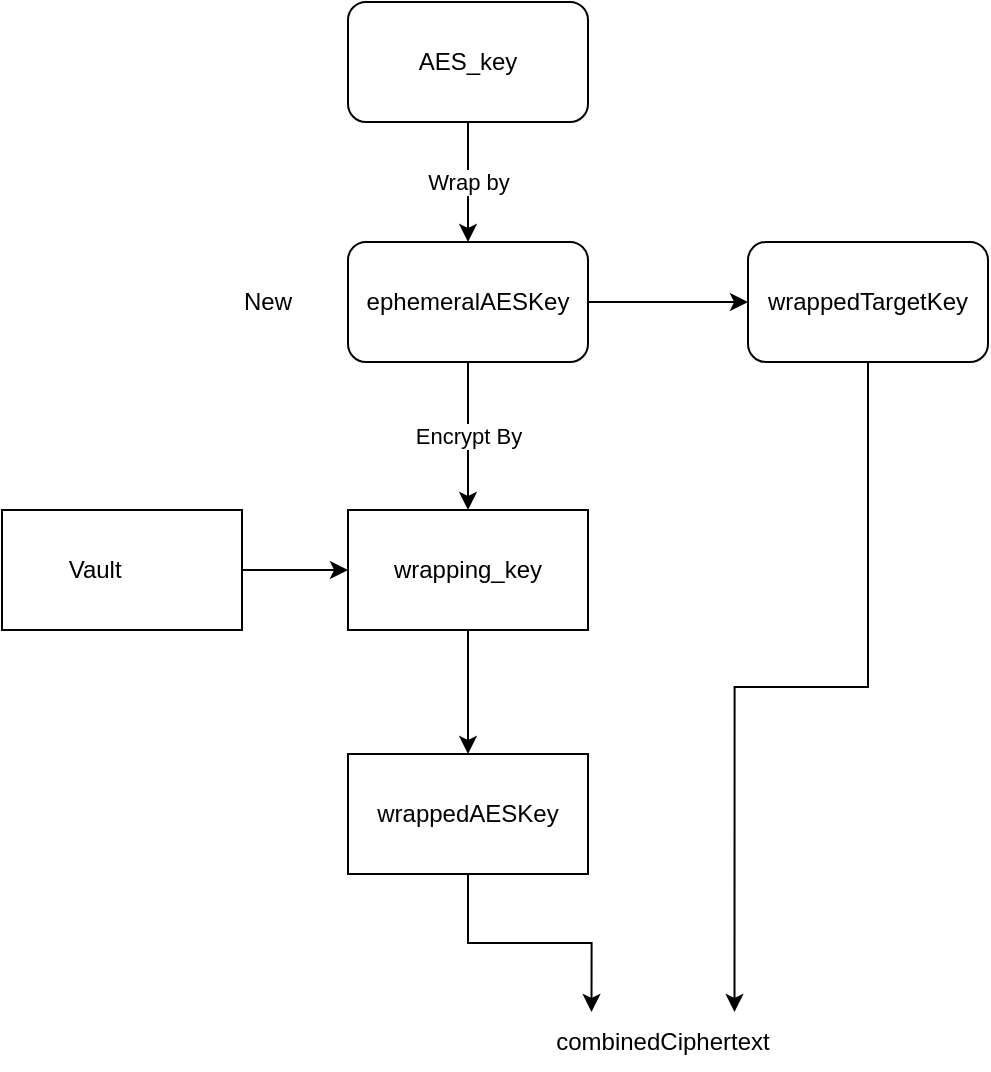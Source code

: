 <mxfile version="24.1.0" type="github">
  <diagram name="Page-1" id="4pufBpFtqtPMvBEhd-HC">
    <mxGraphModel dx="1439" dy="876" grid="0" gridSize="10" guides="1" tooltips="1" connect="1" arrows="1" fold="1" page="1" pageScale="1" pageWidth="827" pageHeight="1169" math="0" shadow="0">
      <root>
        <mxCell id="0" />
        <mxCell id="1" parent="0" />
        <mxCell id="ytylKyy3cPHJ3CnxMz0A-3" value="" style="edgeStyle=orthogonalEdgeStyle;rounded=0;orthogonalLoop=1;jettySize=auto;html=1;" parent="1" source="ytylKyy3cPHJ3CnxMz0A-1" target="ytylKyy3cPHJ3CnxMz0A-2" edge="1">
          <mxGeometry relative="1" as="geometry" />
        </mxCell>
        <mxCell id="ytylKyy3cPHJ3CnxMz0A-1" value="Vault&lt;span style=&quot;white-space: pre;&quot;&gt;&#x9;&lt;/span&gt;" style="rounded=0;whiteSpace=wrap;html=1;" parent="1" vertex="1">
          <mxGeometry x="83" y="287" width="120" height="60" as="geometry" />
        </mxCell>
        <mxCell id="dMwAxJ3DMtl_cKlDIbdC-7" value="" style="edgeStyle=orthogonalEdgeStyle;rounded=0;orthogonalLoop=1;jettySize=auto;html=1;" edge="1" parent="1" source="ytylKyy3cPHJ3CnxMz0A-2" target="dMwAxJ3DMtl_cKlDIbdC-6">
          <mxGeometry relative="1" as="geometry" />
        </mxCell>
        <mxCell id="ytylKyy3cPHJ3CnxMz0A-2" value="wrapping_key" style="rounded=0;whiteSpace=wrap;html=1;" parent="1" vertex="1">
          <mxGeometry x="256" y="287" width="120" height="60" as="geometry" />
        </mxCell>
        <mxCell id="dMwAxJ3DMtl_cKlDIbdC-1" value="Wrap by" style="edgeStyle=orthogonalEdgeStyle;rounded=0;orthogonalLoop=1;jettySize=auto;html=1;exitX=0.5;exitY=1;exitDx=0;exitDy=0;" edge="1" parent="1" source="ytylKyy3cPHJ3CnxMz0A-4" target="ytylKyy3cPHJ3CnxMz0A-5">
          <mxGeometry relative="1" as="geometry" />
        </mxCell>
        <mxCell id="ytylKyy3cPHJ3CnxMz0A-4" value="AES_key" style="rounded=1;whiteSpace=wrap;html=1;" parent="1" vertex="1">
          <mxGeometry x="256" y="33" width="120" height="60" as="geometry" />
        </mxCell>
        <mxCell id="dMwAxJ3DMtl_cKlDIbdC-4" value="" style="edgeStyle=orthogonalEdgeStyle;rounded=0;orthogonalLoop=1;jettySize=auto;html=1;" edge="1" parent="1" source="ytylKyy3cPHJ3CnxMz0A-5" target="dMwAxJ3DMtl_cKlDIbdC-3">
          <mxGeometry relative="1" as="geometry" />
        </mxCell>
        <mxCell id="dMwAxJ3DMtl_cKlDIbdC-5" value="Encrypt By" style="edgeStyle=orthogonalEdgeStyle;rounded=0;orthogonalLoop=1;jettySize=auto;html=1;exitX=0.5;exitY=1;exitDx=0;exitDy=0;" edge="1" parent="1" source="ytylKyy3cPHJ3CnxMz0A-5" target="ytylKyy3cPHJ3CnxMz0A-2">
          <mxGeometry relative="1" as="geometry" />
        </mxCell>
        <mxCell id="ytylKyy3cPHJ3CnxMz0A-5" value="ephemeralAESKey" style="rounded=1;whiteSpace=wrap;html=1;" parent="1" vertex="1">
          <mxGeometry x="256" y="153" width="120" height="60" as="geometry" />
        </mxCell>
        <mxCell id="dMwAxJ3DMtl_cKlDIbdC-11" style="edgeStyle=orthogonalEdgeStyle;rounded=0;orthogonalLoop=1;jettySize=auto;html=1;exitX=0.5;exitY=1;exitDx=0;exitDy=0;entryX=0.75;entryY=0;entryDx=0;entryDy=0;" edge="1" parent="1" source="dMwAxJ3DMtl_cKlDIbdC-3" target="dMwAxJ3DMtl_cKlDIbdC-9">
          <mxGeometry relative="1" as="geometry" />
        </mxCell>
        <mxCell id="dMwAxJ3DMtl_cKlDIbdC-3" value="wrappedTargetKey" style="rounded=1;whiteSpace=wrap;html=1;" vertex="1" parent="1">
          <mxGeometry x="456" y="153" width="120" height="60" as="geometry" />
        </mxCell>
        <mxCell id="dMwAxJ3DMtl_cKlDIbdC-10" style="edgeStyle=orthogonalEdgeStyle;rounded=0;orthogonalLoop=1;jettySize=auto;html=1;exitX=0.5;exitY=1;exitDx=0;exitDy=0;entryX=0.25;entryY=0;entryDx=0;entryDy=0;" edge="1" parent="1" source="dMwAxJ3DMtl_cKlDIbdC-6" target="dMwAxJ3DMtl_cKlDIbdC-9">
          <mxGeometry relative="1" as="geometry" />
        </mxCell>
        <mxCell id="dMwAxJ3DMtl_cKlDIbdC-6" value="wrappedAESKey" style="rounded=0;whiteSpace=wrap;html=1;" vertex="1" parent="1">
          <mxGeometry x="256" y="409" width="120" height="60" as="geometry" />
        </mxCell>
        <mxCell id="dMwAxJ3DMtl_cKlDIbdC-8" value="New" style="text;html=1;align=center;verticalAlign=middle;whiteSpace=wrap;rounded=0;" vertex="1" parent="1">
          <mxGeometry x="186" y="168" width="60" height="30" as="geometry" />
        </mxCell>
        <mxCell id="dMwAxJ3DMtl_cKlDIbdC-9" value="combinedCiphertext" style="text;html=1;align=center;verticalAlign=middle;whiteSpace=wrap;rounded=0;" vertex="1" parent="1">
          <mxGeometry x="342" y="538" width="143" height="29" as="geometry" />
        </mxCell>
      </root>
    </mxGraphModel>
  </diagram>
</mxfile>
